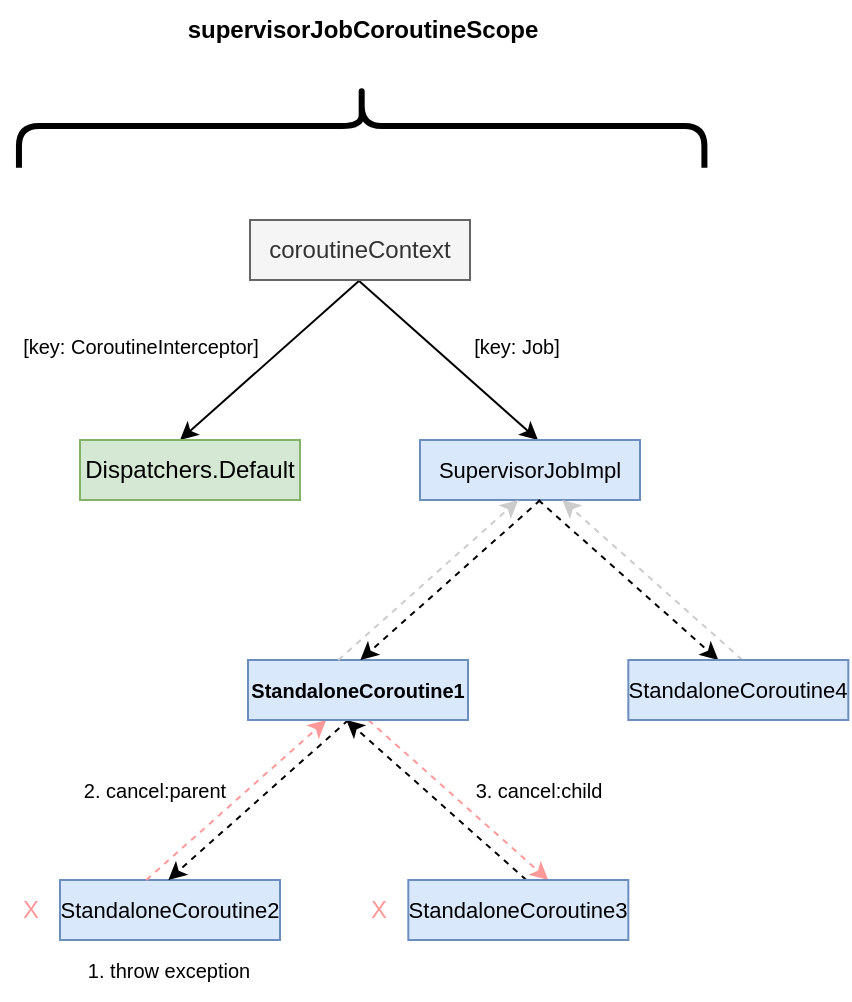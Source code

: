 <mxfile version="22.1.2" type="device">
  <diagram name="Page-1" id="FuAv7pLi2sIDAsRG0R7K">
    <mxGraphModel dx="892" dy="573" grid="1" gridSize="10" guides="1" tooltips="1" connect="1" arrows="1" fold="1" page="1" pageScale="1" pageWidth="850" pageHeight="1100" math="0" shadow="0">
      <root>
        <mxCell id="0" />
        <mxCell id="1" parent="0" />
        <mxCell id="KKwdq_n8aDNH_cKme6rT-11" value="StandaloneCoroutine2" style="rounded=0;whiteSpace=wrap;html=1;fontSize=11;fillColor=#dae8fc;strokeColor=#6c8ebf;" parent="1" vertex="1">
          <mxGeometry x="480" y="690" width="110" height="30" as="geometry" />
        </mxCell>
        <mxCell id="KKwdq_n8aDNH_cKme6rT-12" value="" style="endArrow=classic;html=1;rounded=0;dashed=1;" parent="1" edge="1">
          <mxGeometry width="50" height="50" relative="1" as="geometry">
            <mxPoint x="624.16" y="610" as="sourcePoint" />
            <mxPoint x="534.16" y="690" as="targetPoint" />
          </mxGeometry>
        </mxCell>
        <mxCell id="KKwdq_n8aDNH_cKme6rT-16" value="" style="endArrow=classic;html=1;rounded=0;fontColor=#FF0000;strokeColor=#FF9999;dashed=1;" parent="1" edge="1">
          <mxGeometry width="50" height="50" relative="1" as="geometry">
            <mxPoint x="523.16" y="690" as="sourcePoint" />
            <mxPoint x="613.16" y="610" as="targetPoint" />
          </mxGeometry>
        </mxCell>
        <mxCell id="KKwdq_n8aDNH_cKme6rT-17" value="2. cancel:parent" style="text;html=1;align=center;verticalAlign=middle;resizable=0;points=[];autosize=1;strokeColor=none;fillColor=none;fontSize=10;" parent="1" vertex="1">
          <mxGeometry x="482.16" y="630" width="90" height="30" as="geometry" />
        </mxCell>
        <mxCell id="KKwdq_n8aDNH_cKme6rT-19" value="" style="endArrow=classic;html=1;rounded=0;strokeColor=#FF9999;dashed=1;" parent="1" edge="1">
          <mxGeometry width="50" height="50" relative="1" as="geometry">
            <mxPoint x="634.16" y="610" as="sourcePoint" />
            <mxPoint x="724.16" y="690" as="targetPoint" />
          </mxGeometry>
        </mxCell>
        <mxCell id="KKwdq_n8aDNH_cKme6rT-20" value="3. cancel:child" style="text;html=1;align=center;verticalAlign=middle;resizable=0;points=[];autosize=1;strokeColor=none;fillColor=none;fontSize=10;" parent="1" vertex="1">
          <mxGeometry x="674.16" y="630" width="90" height="30" as="geometry" />
        </mxCell>
        <mxCell id="KKwdq_n8aDNH_cKme6rT-21" value="" style="endArrow=classic;html=1;rounded=0;dashed=1;" parent="1" edge="1">
          <mxGeometry width="50" height="50" relative="1" as="geometry">
            <mxPoint x="713.16" y="690" as="sourcePoint" />
            <mxPoint x="623.16" y="610" as="targetPoint" />
          </mxGeometry>
        </mxCell>
        <mxCell id="KKwdq_n8aDNH_cKme6rT-22" value="StandaloneCoroutine3" style="rounded=0;whiteSpace=wrap;html=1;fontSize=11;fillColor=#dae8fc;strokeColor=#6c8ebf;" parent="1" vertex="1">
          <mxGeometry x="654.16" y="690" width="110" height="30" as="geometry" />
        </mxCell>
        <mxCell id="KKwdq_n8aDNH_cKme6rT-24" value="X" style="text;html=1;align=center;verticalAlign=middle;resizable=0;points=[];autosize=1;strokeColor=none;fillColor=none;fontColor=#FF9999;" parent="1" vertex="1">
          <mxGeometry x="450" y="690" width="30" height="30" as="geometry" />
        </mxCell>
        <mxCell id="KKwdq_n8aDNH_cKme6rT-25" value="1. throw exception" style="text;html=1;align=center;verticalAlign=middle;resizable=0;points=[];autosize=1;strokeColor=none;fillColor=none;fontSize=10;" parent="1" vertex="1">
          <mxGeometry x="484.16" y="720" width="100" height="30" as="geometry" />
        </mxCell>
        <mxCell id="KKwdq_n8aDNH_cKme6rT-28" value="" style="shape=curlyBracket;whiteSpace=wrap;html=1;rounded=1;labelPosition=left;verticalLabelPosition=middle;align=right;verticalAlign=middle;direction=south;strokeWidth=3;" parent="1" vertex="1">
          <mxGeometry x="459.48" y="292.16" width="342.72" height="41.67" as="geometry" />
        </mxCell>
        <mxCell id="KKwdq_n8aDNH_cKme6rT-29" value="supervisorJobCoroutineScope" style="text;html=1;align=center;verticalAlign=middle;resizable=0;points=[];autosize=1;strokeColor=none;fillColor=none;fontStyle=1" parent="1" vertex="1">
          <mxGeometry x="530.84" y="250" width="200" height="30" as="geometry" />
        </mxCell>
        <mxCell id="KKwdq_n8aDNH_cKme6rT-30" value="" style="endArrow=classic;html=1;rounded=0;" parent="1" edge="1">
          <mxGeometry width="50" height="50" relative="1" as="geometry">
            <mxPoint x="630" y="390" as="sourcePoint" />
            <mxPoint x="540" y="470" as="targetPoint" />
          </mxGeometry>
        </mxCell>
        <mxCell id="KKwdq_n8aDNH_cKme6rT-31" value="" style="endArrow=classic;html=1;rounded=0;" parent="1" edge="1">
          <mxGeometry width="50" height="50" relative="1" as="geometry">
            <mxPoint x="629" y="390" as="sourcePoint" />
            <mxPoint x="719" y="470" as="targetPoint" />
          </mxGeometry>
        </mxCell>
        <mxCell id="KKwdq_n8aDNH_cKme6rT-32" value="Dispatchers.Default" style="rounded=0;whiteSpace=wrap;html=1;fillColor=#d5e8d4;strokeColor=#82b366;" parent="1" vertex="1">
          <mxGeometry x="490" y="470" width="110" height="30" as="geometry" />
        </mxCell>
        <mxCell id="KKwdq_n8aDNH_cKme6rT-33" value="SupervisorJobImpl" style="rounded=0;whiteSpace=wrap;html=1;fontStyle=0;fontSize=11;fillColor=#dae8fc;strokeColor=#6c8ebf;" parent="1" vertex="1">
          <mxGeometry x="660" y="470" width="110" height="30" as="geometry" />
        </mxCell>
        <mxCell id="KKwdq_n8aDNH_cKme6rT-34" value="StandaloneCoroutine1" style="rounded=0;whiteSpace=wrap;html=1;fontSize=10;fontStyle=1;fillColor=#dae8fc;strokeColor=#6c8ebf;" parent="1" vertex="1">
          <mxGeometry x="574" y="580" width="110" height="30" as="geometry" />
        </mxCell>
        <mxCell id="KKwdq_n8aDNH_cKme6rT-36" value="[key: CoroutineInterceptor]" style="text;html=1;align=center;verticalAlign=middle;resizable=0;points=[];autosize=1;strokeColor=none;fillColor=none;fontSize=10;" parent="1" vertex="1">
          <mxGeometry x="450" y="408" width="140" height="30" as="geometry" />
        </mxCell>
        <mxCell id="KKwdq_n8aDNH_cKme6rT-37" value="[key: Job]" style="text;html=1;align=center;verticalAlign=middle;resizable=0;points=[];autosize=1;strokeColor=none;fillColor=none;fontSize=10;" parent="1" vertex="1">
          <mxGeometry x="673" y="408" width="70" height="30" as="geometry" />
        </mxCell>
        <mxCell id="KKwdq_n8aDNH_cKme6rT-46" value="coroutineContext" style="rounded=0;whiteSpace=wrap;html=1;fillColor=#f5f5f5;fontColor=#333333;strokeColor=#666666;" parent="1" vertex="1">
          <mxGeometry x="575" y="360" width="110" height="30" as="geometry" />
        </mxCell>
        <mxCell id="ztQbeDY4LEWXai-P9pTU-14" value="" style="endArrow=classic;html=1;rounded=0;dashed=1;" parent="1" edge="1">
          <mxGeometry width="50" height="50" relative="1" as="geometry">
            <mxPoint x="720.16" y="500" as="sourcePoint" />
            <mxPoint x="630.16" y="580" as="targetPoint" />
          </mxGeometry>
        </mxCell>
        <mxCell id="ztQbeDY4LEWXai-P9pTU-15" value="" style="endArrow=classic;html=1;rounded=0;fontColor=#CCCCCC;strokeColor=#CCCCCC;dashed=1;" parent="1" edge="1">
          <mxGeometry width="50" height="50" relative="1" as="geometry">
            <mxPoint x="619.16" y="580" as="sourcePoint" />
            <mxPoint x="709.16" y="500" as="targetPoint" />
          </mxGeometry>
        </mxCell>
        <mxCell id="ztQbeDY4LEWXai-P9pTU-16" value="" style="endArrow=classic;html=1;rounded=0;strokeColor=#000000;dashed=1;" parent="1" edge="1">
          <mxGeometry width="50" height="50" relative="1" as="geometry">
            <mxPoint x="719.16" y="500" as="sourcePoint" />
            <mxPoint x="809.16" y="580" as="targetPoint" />
          </mxGeometry>
        </mxCell>
        <mxCell id="ztQbeDY4LEWXai-P9pTU-17" value="" style="endArrow=classic;html=1;rounded=0;dashed=1;strokeColor=#CCCCCC;" parent="1" edge="1">
          <mxGeometry width="50" height="50" relative="1" as="geometry">
            <mxPoint x="821.16" y="580" as="sourcePoint" />
            <mxPoint x="731.16" y="500" as="targetPoint" />
          </mxGeometry>
        </mxCell>
        <mxCell id="ztQbeDY4LEWXai-P9pTU-18" value="StandaloneCoroutine4" style="rounded=0;whiteSpace=wrap;html=1;fontSize=11;fillColor=#dae8fc;strokeColor=#6c8ebf;" parent="1" vertex="1">
          <mxGeometry x="764.16" y="580" width="110" height="30" as="geometry" />
        </mxCell>
        <mxCell id="59YT808uoA_Phh7gp6Ey-1" value="X" style="text;html=1;align=center;verticalAlign=middle;resizable=0;points=[];autosize=1;strokeColor=none;fillColor=none;fontColor=#FF9999;" vertex="1" parent="1">
          <mxGeometry x="624.16" y="690" width="30" height="30" as="geometry" />
        </mxCell>
      </root>
    </mxGraphModel>
  </diagram>
</mxfile>
